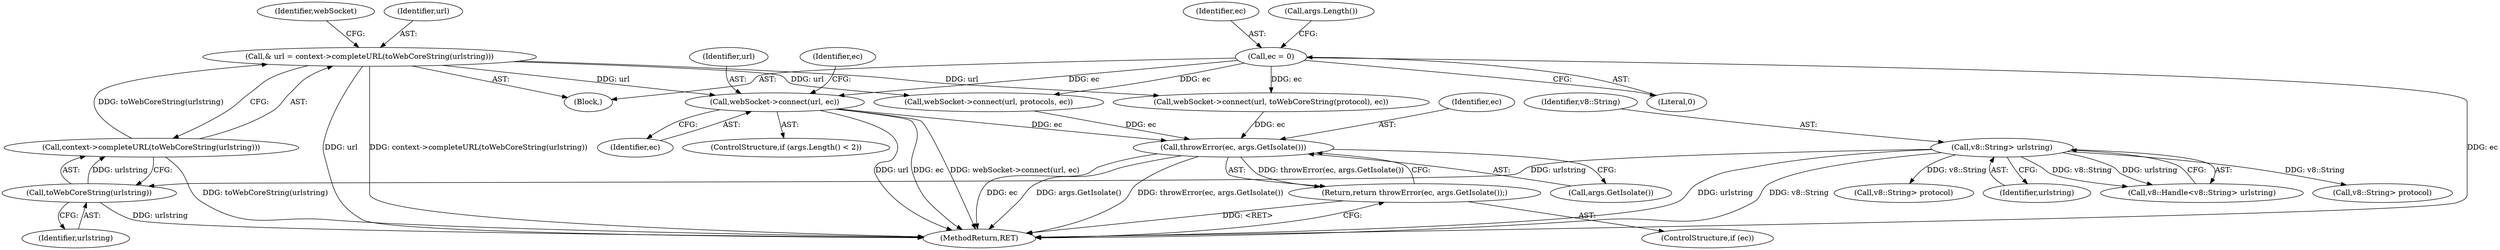 digraph "0_Chrome_e9372a1bfd3588a80fcf49aa07321f0971dd6091_67@API" {
"1000176" [label="(Call,webSocket->connect(url, ec))"];
"1000158" [label="(Call,& url = context->completeURL(toWebCoreString(urlstring)))"];
"1000160" [label="(Call,context->completeURL(toWebCoreString(urlstring)))"];
"1000161" [label="(Call,toWebCoreString(urlstring))"];
"1000128" [label="(Call,v8::String> urlstring)"];
"1000169" [label="(Call,ec = 0)"];
"1000252" [label="(Call,throwError(ec, args.GetIsolate()))"];
"1000251" [label="(Return,return throwError(ec, args.GetIsolate());)"];
"1000244" [label="(Call,webSocket->connect(url, toWebCoreString(protocol), ec))"];
"1000249" [label="(ControlStructure,if (ec))"];
"1000162" [label="(Identifier,urlstring)"];
"1000251" [label="(Return,return throwError(ec, args.GetIsolate());)"];
"1000170" [label="(Identifier,ec)"];
"1000161" [label="(Call,toWebCoreString(urlstring))"];
"1000253" [label="(Identifier,ec)"];
"1000129" [label="(Identifier,v8::String)"];
"1000176" [label="(Call,webSocket->connect(url, ec))"];
"1000177" [label="(Identifier,url)"];
"1000254" [label="(Call,args.GetIsolate())"];
"1000160" [label="(Call,context->completeURL(toWebCoreString(urlstring)))"];
"1000169" [label="(Call,ec = 0)"];
"1000174" [label="(Call,args.Length())"];
"1000165" [label="(Identifier,webSocket)"];
"1000252" [label="(Call,throwError(ec, args.GetIsolate()))"];
"1000211" [label="(Call,v8::String> protocol)"];
"1000128" [label="(Call,v8::String> urlstring)"];
"1000126" [label="(Call,v8::Handle<v8::String> urlstring)"];
"1000102" [label="(Block,)"];
"1000178" [label="(Identifier,ec)"];
"1000158" [label="(Call,& url = context->completeURL(toWebCoreString(urlstring)))"];
"1000234" [label="(Call,v8::String> protocol)"];
"1000224" [label="(Call,webSocket->connect(url, protocols, ec))"];
"1000171" [label="(Literal,0)"];
"1000130" [label="(Identifier,urlstring)"];
"1000159" [label="(Identifier,url)"];
"1000250" [label="(Identifier,ec)"];
"1000262" [label="(MethodReturn,RET)"];
"1000172" [label="(ControlStructure,if (args.Length() < 2))"];
"1000176" -> "1000172"  [label="AST: "];
"1000176" -> "1000178"  [label="CFG: "];
"1000177" -> "1000176"  [label="AST: "];
"1000178" -> "1000176"  [label="AST: "];
"1000250" -> "1000176"  [label="CFG: "];
"1000176" -> "1000262"  [label="DDG: ec"];
"1000176" -> "1000262"  [label="DDG: webSocket->connect(url, ec)"];
"1000176" -> "1000262"  [label="DDG: url"];
"1000158" -> "1000176"  [label="DDG: url"];
"1000169" -> "1000176"  [label="DDG: ec"];
"1000176" -> "1000252"  [label="DDG: ec"];
"1000158" -> "1000102"  [label="AST: "];
"1000158" -> "1000160"  [label="CFG: "];
"1000159" -> "1000158"  [label="AST: "];
"1000160" -> "1000158"  [label="AST: "];
"1000165" -> "1000158"  [label="CFG: "];
"1000158" -> "1000262"  [label="DDG: url"];
"1000158" -> "1000262"  [label="DDG: context->completeURL(toWebCoreString(urlstring))"];
"1000160" -> "1000158"  [label="DDG: toWebCoreString(urlstring)"];
"1000158" -> "1000224"  [label="DDG: url"];
"1000158" -> "1000244"  [label="DDG: url"];
"1000160" -> "1000161"  [label="CFG: "];
"1000161" -> "1000160"  [label="AST: "];
"1000160" -> "1000262"  [label="DDG: toWebCoreString(urlstring)"];
"1000161" -> "1000160"  [label="DDG: urlstring"];
"1000161" -> "1000162"  [label="CFG: "];
"1000162" -> "1000161"  [label="AST: "];
"1000161" -> "1000262"  [label="DDG: urlstring"];
"1000128" -> "1000161"  [label="DDG: urlstring"];
"1000128" -> "1000126"  [label="AST: "];
"1000128" -> "1000130"  [label="CFG: "];
"1000129" -> "1000128"  [label="AST: "];
"1000130" -> "1000128"  [label="AST: "];
"1000126" -> "1000128"  [label="CFG: "];
"1000128" -> "1000262"  [label="DDG: urlstring"];
"1000128" -> "1000262"  [label="DDG: v8::String"];
"1000128" -> "1000126"  [label="DDG: v8::String"];
"1000128" -> "1000126"  [label="DDG: urlstring"];
"1000128" -> "1000211"  [label="DDG: v8::String"];
"1000128" -> "1000234"  [label="DDG: v8::String"];
"1000169" -> "1000102"  [label="AST: "];
"1000169" -> "1000171"  [label="CFG: "];
"1000170" -> "1000169"  [label="AST: "];
"1000171" -> "1000169"  [label="AST: "];
"1000174" -> "1000169"  [label="CFG: "];
"1000169" -> "1000262"  [label="DDG: ec"];
"1000169" -> "1000224"  [label="DDG: ec"];
"1000169" -> "1000244"  [label="DDG: ec"];
"1000252" -> "1000251"  [label="AST: "];
"1000252" -> "1000254"  [label="CFG: "];
"1000253" -> "1000252"  [label="AST: "];
"1000254" -> "1000252"  [label="AST: "];
"1000251" -> "1000252"  [label="CFG: "];
"1000252" -> "1000262"  [label="DDG: ec"];
"1000252" -> "1000262"  [label="DDG: args.GetIsolate()"];
"1000252" -> "1000262"  [label="DDG: throwError(ec, args.GetIsolate())"];
"1000252" -> "1000251"  [label="DDG: throwError(ec, args.GetIsolate())"];
"1000224" -> "1000252"  [label="DDG: ec"];
"1000244" -> "1000252"  [label="DDG: ec"];
"1000251" -> "1000249"  [label="AST: "];
"1000262" -> "1000251"  [label="CFG: "];
"1000251" -> "1000262"  [label="DDG: <RET>"];
}

